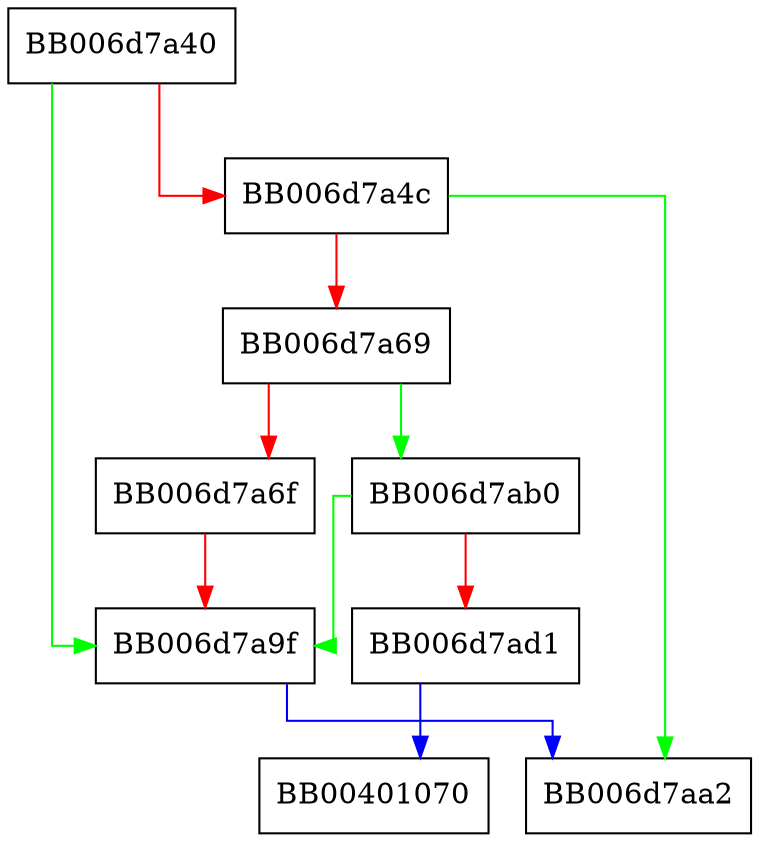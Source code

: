 digraph mac_gen_set_params {
  node [shape="box"];
  graph [splines=ortho];
  BB006d7a40 -> BB006d7a9f [color="green"];
  BB006d7a40 -> BB006d7a4c [color="red"];
  BB006d7a4c -> BB006d7aa2 [color="green"];
  BB006d7a4c -> BB006d7a69 [color="red"];
  BB006d7a69 -> BB006d7ab0 [color="green"];
  BB006d7a69 -> BB006d7a6f [color="red"];
  BB006d7a6f -> BB006d7a9f [color="red"];
  BB006d7a9f -> BB006d7aa2 [color="blue"];
  BB006d7ab0 -> BB006d7a9f [color="green"];
  BB006d7ab0 -> BB006d7ad1 [color="red"];
  BB006d7ad1 -> BB00401070 [color="blue"];
}